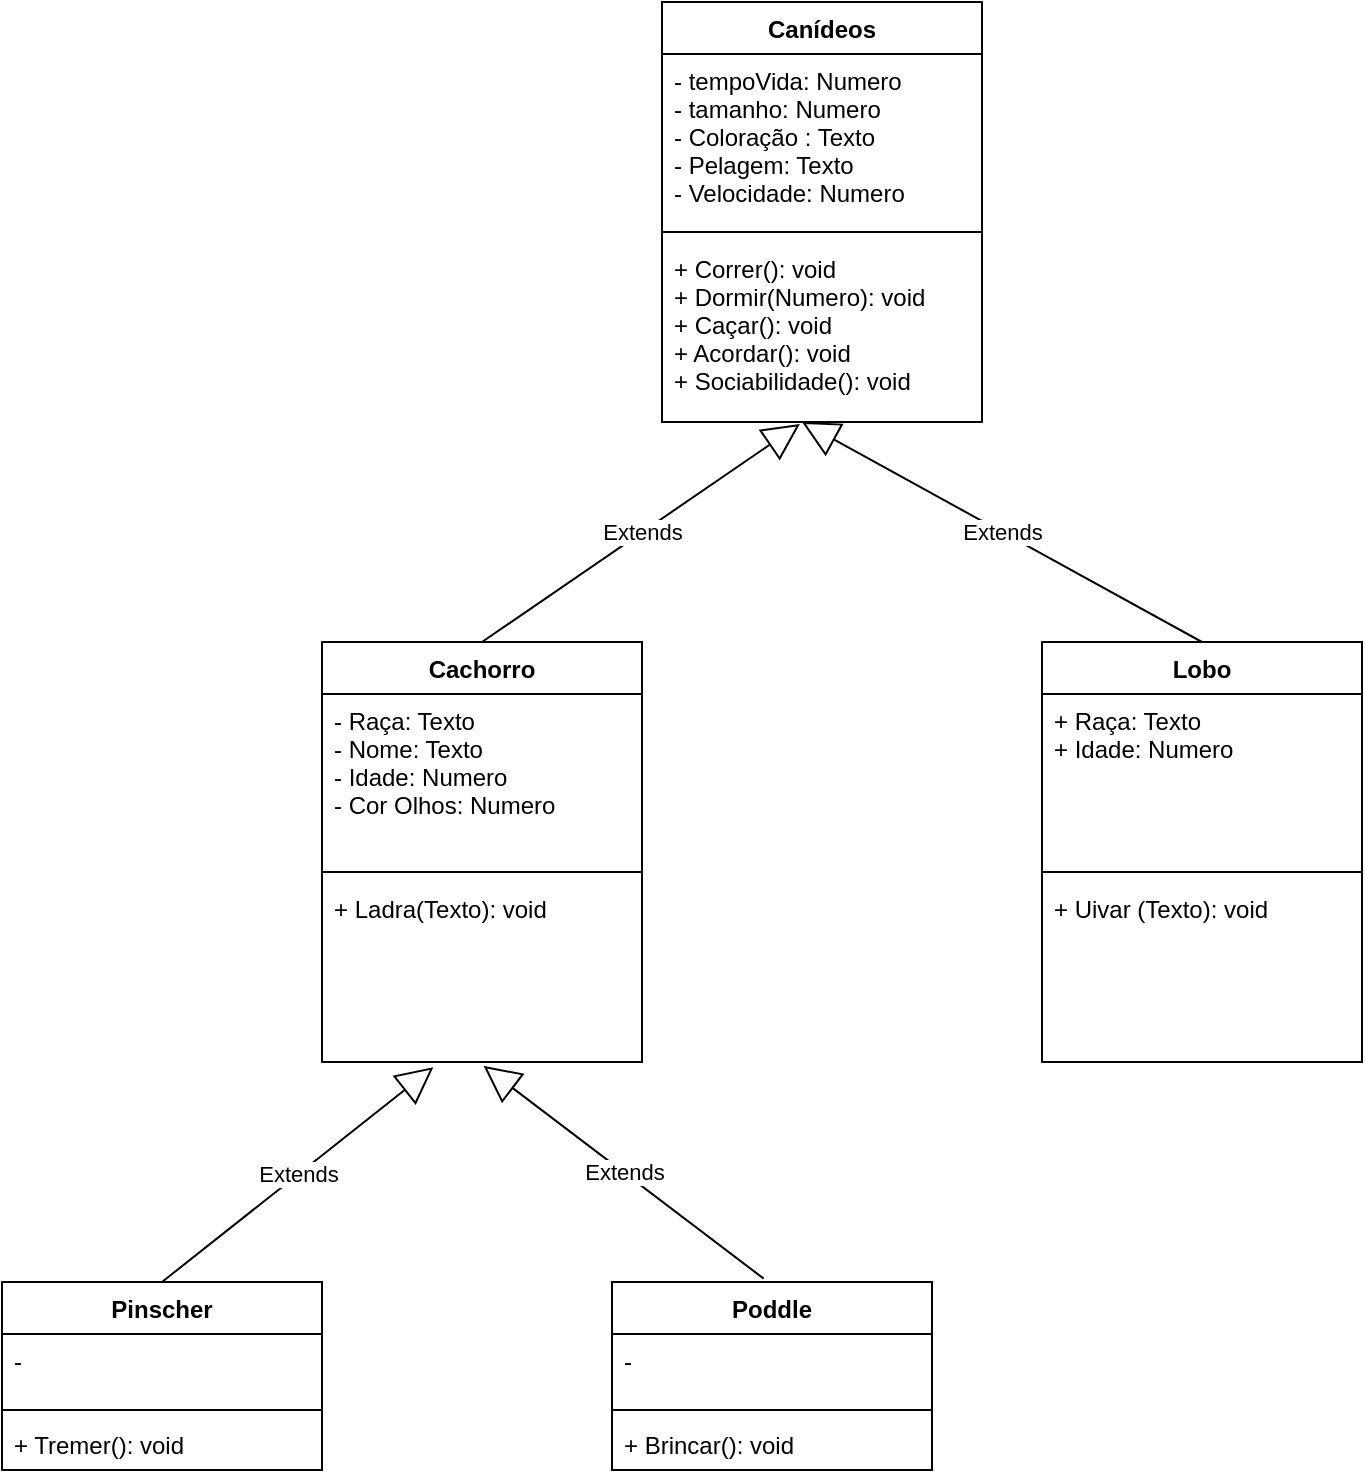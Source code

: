 <mxfile version="14.4.3" type="device" pages="8"><diagram id="k8QntTfX5Nv3-9nBy57r" name="Exemplo simples"><mxGraphModel dx="1146" dy="574" grid="1" gridSize="10" guides="1" tooltips="1" connect="1" arrows="1" fold="1" page="1" pageScale="1" pageWidth="827" pageHeight="1169" math="0" shadow="0"><root><mxCell id="0"/><mxCell id="1" parent="0"/><mxCell id="OxtU8ostAkFHZioFLfb8-1" value="Cachorro" style="swimlane;fontStyle=1;align=center;verticalAlign=top;childLayout=stackLayout;horizontal=1;startSize=26;horizontalStack=0;resizeParent=1;resizeParentMax=0;resizeLast=0;collapsible=1;marginBottom=0;" parent="1" vertex="1"><mxGeometry x="200" y="330" width="160" height="210" as="geometry"/></mxCell><mxCell id="OxtU8ostAkFHZioFLfb8-2" value="- Raça: Texto&#10;- Nome: Texto&#10;- Idade: Numero&#10;- Cor Olhos: Numero&#10;" style="text;strokeColor=none;fillColor=none;align=left;verticalAlign=top;spacingLeft=4;spacingRight=4;overflow=hidden;rotatable=0;points=[[0,0.5],[1,0.5]];portConstraint=eastwest;" parent="OxtU8ostAkFHZioFLfb8-1" vertex="1"><mxGeometry y="26" width="160" height="84" as="geometry"/></mxCell><mxCell id="OxtU8ostAkFHZioFLfb8-3" value="" style="line;strokeWidth=1;fillColor=none;align=left;verticalAlign=middle;spacingTop=-1;spacingLeft=3;spacingRight=3;rotatable=0;labelPosition=right;points=[];portConstraint=eastwest;" parent="OxtU8ostAkFHZioFLfb8-1" vertex="1"><mxGeometry y="110" width="160" height="10" as="geometry"/></mxCell><mxCell id="OxtU8ostAkFHZioFLfb8-4" value="+ Ladra(Texto): void&#10;" style="text;strokeColor=none;fillColor=none;align=left;verticalAlign=top;spacingLeft=4;spacingRight=4;overflow=hidden;rotatable=0;points=[[0,0.5],[1,0.5]];portConstraint=eastwest;" parent="OxtU8ostAkFHZioFLfb8-1" vertex="1"><mxGeometry y="120" width="160" height="90" as="geometry"/></mxCell><mxCell id="OxtU8ostAkFHZioFLfb8-5" value="Poddle" style="swimlane;fontStyle=1;align=center;verticalAlign=top;childLayout=stackLayout;horizontal=1;startSize=26;horizontalStack=0;resizeParent=1;resizeParentMax=0;resizeLast=0;collapsible=1;marginBottom=0;" parent="1" vertex="1"><mxGeometry x="345" y="650" width="160" height="94" as="geometry"/></mxCell><mxCell id="OxtU8ostAkFHZioFLfb8-6" value="-" style="text;strokeColor=none;fillColor=none;align=left;verticalAlign=top;spacingLeft=4;spacingRight=4;overflow=hidden;rotatable=0;points=[[0,0.5],[1,0.5]];portConstraint=eastwest;" parent="OxtU8ostAkFHZioFLfb8-5" vertex="1"><mxGeometry y="26" width="160" height="34" as="geometry"/></mxCell><mxCell id="OxtU8ostAkFHZioFLfb8-7" value="" style="line;strokeWidth=1;fillColor=none;align=left;verticalAlign=middle;spacingTop=-1;spacingLeft=3;spacingRight=3;rotatable=0;labelPosition=right;points=[];portConstraint=eastwest;" parent="OxtU8ostAkFHZioFLfb8-5" vertex="1"><mxGeometry y="60" width="160" height="8" as="geometry"/></mxCell><mxCell id="OxtU8ostAkFHZioFLfb8-8" value="+ Brincar(): void" style="text;strokeColor=none;fillColor=none;align=left;verticalAlign=top;spacingLeft=4;spacingRight=4;overflow=hidden;rotatable=0;points=[[0,0.5],[1,0.5]];portConstraint=eastwest;" parent="OxtU8ostAkFHZioFLfb8-5" vertex="1"><mxGeometry y="68" width="160" height="26" as="geometry"/></mxCell><mxCell id="OxtU8ostAkFHZioFLfb8-9" value="Pinscher" style="swimlane;fontStyle=1;align=center;verticalAlign=top;childLayout=stackLayout;horizontal=1;startSize=26;horizontalStack=0;resizeParent=1;resizeParentMax=0;resizeLast=0;collapsible=1;marginBottom=0;" parent="1" vertex="1"><mxGeometry x="40" y="650" width="160" height="94" as="geometry"/></mxCell><mxCell id="OxtU8ostAkFHZioFLfb8-10" value="-" style="text;strokeColor=none;fillColor=none;align=left;verticalAlign=top;spacingLeft=4;spacingRight=4;overflow=hidden;rotatable=0;points=[[0,0.5],[1,0.5]];portConstraint=eastwest;" parent="OxtU8ostAkFHZioFLfb8-9" vertex="1"><mxGeometry y="26" width="160" height="34" as="geometry"/></mxCell><mxCell id="OxtU8ostAkFHZioFLfb8-11" value="" style="line;strokeWidth=1;fillColor=none;align=left;verticalAlign=middle;spacingTop=-1;spacingLeft=3;spacingRight=3;rotatable=0;labelPosition=right;points=[];portConstraint=eastwest;" parent="OxtU8ostAkFHZioFLfb8-9" vertex="1"><mxGeometry y="60" width="160" height="8" as="geometry"/></mxCell><mxCell id="OxtU8ostAkFHZioFLfb8-12" value="+ Tremer(): void" style="text;strokeColor=none;fillColor=none;align=left;verticalAlign=top;spacingLeft=4;spacingRight=4;overflow=hidden;rotatable=0;points=[[0,0.5],[1,0.5]];portConstraint=eastwest;" parent="OxtU8ostAkFHZioFLfb8-9" vertex="1"><mxGeometry y="68" width="160" height="26" as="geometry"/></mxCell><mxCell id="OxtU8ostAkFHZioFLfb8-13" value="Extends" style="endArrow=block;endSize=16;endFill=0;html=1;exitX=0.5;exitY=0;exitDx=0;exitDy=0;entryX=0.348;entryY=1.029;entryDx=0;entryDy=0;entryPerimeter=0;" parent="1" source="OxtU8ostAkFHZioFLfb8-9" target="OxtU8ostAkFHZioFLfb8-4" edge="1"><mxGeometry width="160" relative="1" as="geometry"><mxPoint x="256" y="560" as="sourcePoint"/><mxPoint x="416" y="560" as="targetPoint"/></mxGeometry></mxCell><mxCell id="OxtU8ostAkFHZioFLfb8-14" value="Extends" style="endArrow=block;endSize=16;endFill=0;html=1;exitX=0.474;exitY=-0.018;exitDx=0;exitDy=0;entryX=0.505;entryY=1.022;entryDx=0;entryDy=0;entryPerimeter=0;exitPerimeter=0;" parent="1" source="OxtU8ostAkFHZioFLfb8-5" target="OxtU8ostAkFHZioFLfb8-4" edge="1"><mxGeometry width="160" relative="1" as="geometry"><mxPoint x="145" y="660" as="sourcePoint"/><mxPoint x="265.68" y="552.61" as="targetPoint"/></mxGeometry></mxCell><mxCell id="OxtU8ostAkFHZioFLfb8-15" value="Canídeos" style="swimlane;fontStyle=1;align=center;verticalAlign=top;childLayout=stackLayout;horizontal=1;startSize=26;horizontalStack=0;resizeParent=1;resizeParentMax=0;resizeLast=0;collapsible=1;marginBottom=0;" parent="1" vertex="1"><mxGeometry x="370" y="10" width="160" height="210" as="geometry"/></mxCell><mxCell id="OxtU8ostAkFHZioFLfb8-16" value="- tempoVida: Numero&#10;- tamanho: Numero&#10;- Coloração : Texto&#10;- Pelagem: Texto&#10;- Velocidade: Numero" style="text;strokeColor=none;fillColor=none;align=left;verticalAlign=top;spacingLeft=4;spacingRight=4;overflow=hidden;rotatable=0;points=[[0,0.5],[1,0.5]];portConstraint=eastwest;" parent="OxtU8ostAkFHZioFLfb8-15" vertex="1"><mxGeometry y="26" width="160" height="84" as="geometry"/></mxCell><mxCell id="OxtU8ostAkFHZioFLfb8-17" value="" style="line;strokeWidth=1;fillColor=none;align=left;verticalAlign=middle;spacingTop=-1;spacingLeft=3;spacingRight=3;rotatable=0;labelPosition=right;points=[];portConstraint=eastwest;" parent="OxtU8ostAkFHZioFLfb8-15" vertex="1"><mxGeometry y="110" width="160" height="10" as="geometry"/></mxCell><mxCell id="OxtU8ostAkFHZioFLfb8-18" value="+ Correr(): void&#10;+ Dormir(Numero): void&#10;+ Caçar(): void&#10;+ Acordar(): void&#10;+ Sociabilidade(): void" style="text;strokeColor=none;fillColor=none;align=left;verticalAlign=top;spacingLeft=4;spacingRight=4;overflow=hidden;rotatable=0;points=[[0,0.5],[1,0.5]];portConstraint=eastwest;" parent="OxtU8ostAkFHZioFLfb8-15" vertex="1"><mxGeometry y="120" width="160" height="90" as="geometry"/></mxCell><mxCell id="OxtU8ostAkFHZioFLfb8-19" value="Lobo" style="swimlane;fontStyle=1;align=center;verticalAlign=top;childLayout=stackLayout;horizontal=1;startSize=26;horizontalStack=0;resizeParent=1;resizeParentMax=0;resizeLast=0;collapsible=1;marginBottom=0;" parent="1" vertex="1"><mxGeometry x="560" y="330" width="160" height="210" as="geometry"/></mxCell><mxCell id="OxtU8ostAkFHZioFLfb8-20" value="+ Raça: Texto&#10;+ Idade: Numero&#10;" style="text;strokeColor=none;fillColor=none;align=left;verticalAlign=top;spacingLeft=4;spacingRight=4;overflow=hidden;rotatable=0;points=[[0,0.5],[1,0.5]];portConstraint=eastwest;" parent="OxtU8ostAkFHZioFLfb8-19" vertex="1"><mxGeometry y="26" width="160" height="84" as="geometry"/></mxCell><mxCell id="OxtU8ostAkFHZioFLfb8-21" value="" style="line;strokeWidth=1;fillColor=none;align=left;verticalAlign=middle;spacingTop=-1;spacingLeft=3;spacingRight=3;rotatable=0;labelPosition=right;points=[];portConstraint=eastwest;" parent="OxtU8ostAkFHZioFLfb8-19" vertex="1"><mxGeometry y="110" width="160" height="10" as="geometry"/></mxCell><mxCell id="OxtU8ostAkFHZioFLfb8-22" value="+ Uivar (Texto): void&#10;" style="text;strokeColor=none;fillColor=none;align=left;verticalAlign=top;spacingLeft=4;spacingRight=4;overflow=hidden;rotatable=0;points=[[0,0.5],[1,0.5]];portConstraint=eastwest;" parent="OxtU8ostAkFHZioFLfb8-19" vertex="1"><mxGeometry y="120" width="160" height="90" as="geometry"/></mxCell><mxCell id="OxtU8ostAkFHZioFLfb8-23" value="Extends" style="endArrow=block;endSize=16;endFill=0;html=1;exitX=0.5;exitY=0;exitDx=0;exitDy=0;entryX=0.431;entryY=1.011;entryDx=0;entryDy=0;entryPerimeter=0;" parent="1" source="OxtU8ostAkFHZioFLfb8-1" target="OxtU8ostAkFHZioFLfb8-18" edge="1"><mxGeometry width="160" relative="1" as="geometry"><mxPoint x="560.04" y="376.328" as="sourcePoint"/><mxPoint x="420.0" y="270" as="targetPoint"/></mxGeometry></mxCell><mxCell id="OxtU8ostAkFHZioFLfb8-24" value="Extends" style="endArrow=block;endSize=16;endFill=0;html=1;exitX=0.5;exitY=0;exitDx=0;exitDy=0;" parent="1" source="OxtU8ostAkFHZioFLfb8-19" edge="1"><mxGeometry width="160" relative="1" as="geometry"><mxPoint x="290" y="340" as="sourcePoint"/><mxPoint x="440" y="220" as="targetPoint"/></mxGeometry></mxCell></root></mxGraphModel></diagram><diagram id="z8Ph7bLmYGUgkS2Hu7ph" name="Página-2"><mxGraphModel dx="1662" dy="832" grid="1" gridSize="10" guides="1" tooltips="1" connect="1" arrows="1" fold="1" page="1" pageScale="1" pageWidth="827" pageHeight="1169" math="0" shadow="0"><root><mxCell id="ln44k6yhyW-qnoiUCls8-0"/><mxCell id="ln44k6yhyW-qnoiUCls8-1" parent="ln44k6yhyW-qnoiUCls8-0"/><mxCell id="ln44k6yhyW-qnoiUCls8-2" value="Cachorro" style="swimlane;fontStyle=1;align=center;verticalAlign=top;childLayout=stackLayout;horizontal=1;startSize=26;horizontalStack=0;resizeParent=1;resizeParentMax=0;resizeLast=0;collapsible=1;marginBottom=0;" parent="ln44k6yhyW-qnoiUCls8-1" vertex="1"><mxGeometry x="200" y="330" width="160" height="210" as="geometry"/></mxCell><mxCell id="ln44k6yhyW-qnoiUCls8-3" value="- Raça: Texto&#10;- Nome: Texto&#10;- Idade: Numero&#10;- Cor Olhos: Numero&#10;" style="text;strokeColor=none;fillColor=none;align=left;verticalAlign=top;spacingLeft=4;spacingRight=4;overflow=hidden;rotatable=0;points=[[0,0.5],[1,0.5]];portConstraint=eastwest;" parent="ln44k6yhyW-qnoiUCls8-2" vertex="1"><mxGeometry y="26" width="160" height="84" as="geometry"/></mxCell><mxCell id="ln44k6yhyW-qnoiUCls8-4" value="" style="line;strokeWidth=1;fillColor=none;align=left;verticalAlign=middle;spacingTop=-1;spacingLeft=3;spacingRight=3;rotatable=0;labelPosition=right;points=[];portConstraint=eastwest;" parent="ln44k6yhyW-qnoiUCls8-2" vertex="1"><mxGeometry y="110" width="160" height="10" as="geometry"/></mxCell><mxCell id="ln44k6yhyW-qnoiUCls8-5" value="+ Ladra(Texto): void&#10;" style="text;strokeColor=none;fillColor=none;align=left;verticalAlign=top;spacingLeft=4;spacingRight=4;overflow=hidden;rotatable=0;points=[[0,0.5],[1,0.5]];portConstraint=eastwest;" parent="ln44k6yhyW-qnoiUCls8-2" vertex="1"><mxGeometry y="120" width="160" height="90" as="geometry"/></mxCell><mxCell id="ln44k6yhyW-qnoiUCls8-6" value="Poddle" style="swimlane;fontStyle=1;align=center;verticalAlign=top;childLayout=stackLayout;horizontal=1;startSize=26;horizontalStack=0;resizeParent=1;resizeParentMax=0;resizeLast=0;collapsible=1;marginBottom=0;" parent="ln44k6yhyW-qnoiUCls8-1" vertex="1"><mxGeometry x="345" y="650" width="160" height="94" as="geometry"/></mxCell><mxCell id="ln44k6yhyW-qnoiUCls8-7" value="-" style="text;strokeColor=none;fillColor=none;align=left;verticalAlign=top;spacingLeft=4;spacingRight=4;overflow=hidden;rotatable=0;points=[[0,0.5],[1,0.5]];portConstraint=eastwest;" parent="ln44k6yhyW-qnoiUCls8-6" vertex="1"><mxGeometry y="26" width="160" height="34" as="geometry"/></mxCell><mxCell id="ln44k6yhyW-qnoiUCls8-8" value="" style="line;strokeWidth=1;fillColor=none;align=left;verticalAlign=middle;spacingTop=-1;spacingLeft=3;spacingRight=3;rotatable=0;labelPosition=right;points=[];portConstraint=eastwest;" parent="ln44k6yhyW-qnoiUCls8-6" vertex="1"><mxGeometry y="60" width="160" height="8" as="geometry"/></mxCell><mxCell id="ln44k6yhyW-qnoiUCls8-9" value="+ Brincar(): void" style="text;strokeColor=none;fillColor=none;align=left;verticalAlign=top;spacingLeft=4;spacingRight=4;overflow=hidden;rotatable=0;points=[[0,0.5],[1,0.5]];portConstraint=eastwest;" parent="ln44k6yhyW-qnoiUCls8-6" vertex="1"><mxGeometry y="68" width="160" height="26" as="geometry"/></mxCell><mxCell id="ln44k6yhyW-qnoiUCls8-10" value="Pinscher" style="swimlane;fontStyle=1;align=center;verticalAlign=top;childLayout=stackLayout;horizontal=1;startSize=26;horizontalStack=0;resizeParent=1;resizeParentMax=0;resizeLast=0;collapsible=1;marginBottom=0;" parent="ln44k6yhyW-qnoiUCls8-1" vertex="1"><mxGeometry x="40" y="650" width="160" height="94" as="geometry"/></mxCell><mxCell id="ln44k6yhyW-qnoiUCls8-11" value="-" style="text;strokeColor=none;fillColor=none;align=left;verticalAlign=top;spacingLeft=4;spacingRight=4;overflow=hidden;rotatable=0;points=[[0,0.5],[1,0.5]];portConstraint=eastwest;" parent="ln44k6yhyW-qnoiUCls8-10" vertex="1"><mxGeometry y="26" width="160" height="34" as="geometry"/></mxCell><mxCell id="ln44k6yhyW-qnoiUCls8-12" value="" style="line;strokeWidth=1;fillColor=none;align=left;verticalAlign=middle;spacingTop=-1;spacingLeft=3;spacingRight=3;rotatable=0;labelPosition=right;points=[];portConstraint=eastwest;" parent="ln44k6yhyW-qnoiUCls8-10" vertex="1"><mxGeometry y="60" width="160" height="8" as="geometry"/></mxCell><mxCell id="ln44k6yhyW-qnoiUCls8-13" value="+ Tremer(): void" style="text;strokeColor=none;fillColor=none;align=left;verticalAlign=top;spacingLeft=4;spacingRight=4;overflow=hidden;rotatable=0;points=[[0,0.5],[1,0.5]];portConstraint=eastwest;" parent="ln44k6yhyW-qnoiUCls8-10" vertex="1"><mxGeometry y="68" width="160" height="26" as="geometry"/></mxCell><mxCell id="ln44k6yhyW-qnoiUCls8-14" value="Extends" style="endArrow=block;endSize=16;endFill=0;html=1;exitX=0.5;exitY=0;exitDx=0;exitDy=0;entryX=0.348;entryY=1.029;entryDx=0;entryDy=0;entryPerimeter=0;" parent="ln44k6yhyW-qnoiUCls8-1" source="ln44k6yhyW-qnoiUCls8-10" target="ln44k6yhyW-qnoiUCls8-5" edge="1"><mxGeometry width="160" relative="1" as="geometry"><mxPoint x="256" y="560" as="sourcePoint"/><mxPoint x="416" y="560" as="targetPoint"/></mxGeometry></mxCell><mxCell id="ln44k6yhyW-qnoiUCls8-15" value="Extends" style="endArrow=block;endSize=16;endFill=0;html=1;exitX=0.474;exitY=-0.018;exitDx=0;exitDy=0;entryX=0.505;entryY=1.022;entryDx=0;entryDy=0;entryPerimeter=0;exitPerimeter=0;" parent="ln44k6yhyW-qnoiUCls8-1" source="ln44k6yhyW-qnoiUCls8-6" target="ln44k6yhyW-qnoiUCls8-5" edge="1"><mxGeometry width="160" relative="1" as="geometry"><mxPoint x="145" y="660" as="sourcePoint"/><mxPoint x="265.68" y="552.61" as="targetPoint"/></mxGeometry></mxCell><mxCell id="ln44k6yhyW-qnoiUCls8-16" value="&lt;&lt;abstrata&gt;&gt;&#10;Canídeos" style="swimlane;fontStyle=1;align=center;verticalAlign=top;childLayout=stackLayout;horizontal=1;startSize=40;horizontalStack=0;resizeParent=1;resizeParentMax=0;resizeLast=0;collapsible=1;marginBottom=0;" parent="ln44k6yhyW-qnoiUCls8-1" vertex="1"><mxGeometry x="370" y="10" width="160" height="224" as="geometry"/></mxCell><mxCell id="ln44k6yhyW-qnoiUCls8-17" value="- tempoVida: Numero&#10;- tamanho: Numero&#10;- Coloração : Texto&#10;- Pelagem: Texto&#10;- Velocidade: Numero" style="text;strokeColor=none;fillColor=none;align=left;verticalAlign=top;spacingLeft=4;spacingRight=4;overflow=hidden;rotatable=0;points=[[0,0.5],[1,0.5]];portConstraint=eastwest;" parent="ln44k6yhyW-qnoiUCls8-16" vertex="1"><mxGeometry y="40" width="160" height="84" as="geometry"/></mxCell><mxCell id="ln44k6yhyW-qnoiUCls8-18" value="" style="line;strokeWidth=1;fillColor=none;align=left;verticalAlign=middle;spacingTop=-1;spacingLeft=3;spacingRight=3;rotatable=0;labelPosition=right;points=[];portConstraint=eastwest;" parent="ln44k6yhyW-qnoiUCls8-16" vertex="1"><mxGeometry y="124" width="160" height="10" as="geometry"/></mxCell><mxCell id="ln44k6yhyW-qnoiUCls8-19" value="+ Correr(): void&#10;+ Dormir(Numero): void&#10;+ Caçar(): void&#10;+ Acordar(): void&#10;+ Sociabilidade(): void" style="text;strokeColor=none;fillColor=none;align=left;verticalAlign=top;spacingLeft=4;spacingRight=4;overflow=hidden;rotatable=0;points=[[0,0.5],[1,0.5]];portConstraint=eastwest;" parent="ln44k6yhyW-qnoiUCls8-16" vertex="1"><mxGeometry y="134" width="160" height="90" as="geometry"/></mxCell><mxCell id="ln44k6yhyW-qnoiUCls8-20" value="Lobo" style="swimlane;fontStyle=1;align=center;verticalAlign=top;childLayout=stackLayout;horizontal=1;startSize=26;horizontalStack=0;resizeParent=1;resizeParentMax=0;resizeLast=0;collapsible=1;marginBottom=0;" parent="ln44k6yhyW-qnoiUCls8-1" vertex="1"><mxGeometry x="560" y="330" width="160" height="210" as="geometry"/></mxCell><mxCell id="ln44k6yhyW-qnoiUCls8-21" value="+ Raça: Texto&#10;+ Idade: Numero&#10;+ Cor Olhos: Numero&#10;" style="text;strokeColor=none;fillColor=none;align=left;verticalAlign=top;spacingLeft=4;spacingRight=4;overflow=hidden;rotatable=0;points=[[0,0.5],[1,0.5]];portConstraint=eastwest;" parent="ln44k6yhyW-qnoiUCls8-20" vertex="1"><mxGeometry y="26" width="160" height="84" as="geometry"/></mxCell><mxCell id="ln44k6yhyW-qnoiUCls8-22" value="" style="line;strokeWidth=1;fillColor=none;align=left;verticalAlign=middle;spacingTop=-1;spacingLeft=3;spacingRight=3;rotatable=0;labelPosition=right;points=[];portConstraint=eastwest;" parent="ln44k6yhyW-qnoiUCls8-20" vertex="1"><mxGeometry y="110" width="160" height="10" as="geometry"/></mxCell><mxCell id="ln44k6yhyW-qnoiUCls8-23" value="+ Uivar (Texto): void&#10;" style="text;strokeColor=none;fillColor=none;align=left;verticalAlign=top;spacingLeft=4;spacingRight=4;overflow=hidden;rotatable=0;points=[[0,0.5],[1,0.5]];portConstraint=eastwest;" parent="ln44k6yhyW-qnoiUCls8-20" vertex="1"><mxGeometry y="120" width="160" height="90" as="geometry"/></mxCell><mxCell id="ln44k6yhyW-qnoiUCls8-24" value="Extends" style="endArrow=block;endSize=16;endFill=0;html=1;exitX=0.5;exitY=0;exitDx=0;exitDy=0;entryX=0.431;entryY=1.011;entryDx=0;entryDy=0;entryPerimeter=0;" parent="ln44k6yhyW-qnoiUCls8-1" source="ln44k6yhyW-qnoiUCls8-2" target="ln44k6yhyW-qnoiUCls8-19" edge="1"><mxGeometry width="160" relative="1" as="geometry"><mxPoint x="560.04" y="376.328" as="sourcePoint"/><mxPoint x="420.0" y="270" as="targetPoint"/></mxGeometry></mxCell><mxCell id="ln44k6yhyW-qnoiUCls8-25" value="Extends" style="endArrow=block;endSize=16;endFill=0;html=1;exitX=0.5;exitY=0;exitDx=0;exitDy=0;entryX=0.514;entryY=1.008;entryDx=0;entryDy=0;entryPerimeter=0;" parent="ln44k6yhyW-qnoiUCls8-1" source="ln44k6yhyW-qnoiUCls8-20" edge="1" target="ln44k6yhyW-qnoiUCls8-19"><mxGeometry width="160" relative="1" as="geometry"><mxPoint x="290" y="340" as="sourcePoint"/><mxPoint x="440" y="220" as="targetPoint"/></mxGeometry></mxCell></root></mxGraphModel></diagram><diagram id="DCV9StbX2aG--Q8Rbajc" name="Exemplo Abstract"><mxGraphModel dx="950" dy="475" grid="1" gridSize="10" guides="1" tooltips="1" connect="1" arrows="1" fold="1" page="1" pageScale="1" pageWidth="827" pageHeight="1169" math="0" shadow="0"><root><mxCell id="pizAX6yR9r5ZeRs0qkFN-0"/><mxCell id="pizAX6yR9r5ZeRs0qkFN-1" parent="pizAX6yR9r5ZeRs0qkFN-0"/><mxCell id="CD5eectTkAxdrQic-Owy-0" value="Cachorro" style="swimlane;fontStyle=1;align=center;verticalAlign=top;childLayout=stackLayout;horizontal=1;startSize=26;horizontalStack=0;resizeParent=1;resizeParentMax=0;resizeLast=0;collapsible=1;marginBottom=0;" parent="pizAX6yR9r5ZeRs0qkFN-1" vertex="1"><mxGeometry x="200" y="330" width="160" height="120" as="geometry"/></mxCell><mxCell id="CD5eectTkAxdrQic-Owy-1" value="- Nome: Texto&#10;" style="text;strokeColor=none;fillColor=none;align=left;verticalAlign=top;spacingLeft=4;spacingRight=4;overflow=hidden;rotatable=0;points=[[0,0.5],[1,0.5]];portConstraint=eastwest;" parent="CD5eectTkAxdrQic-Owy-0" vertex="1"><mxGeometry y="26" width="160" height="34" as="geometry"/></mxCell><mxCell id="CD5eectTkAxdrQic-Owy-2" value="" style="line;strokeWidth=1;fillColor=none;align=left;verticalAlign=middle;spacingTop=-1;spacingLeft=3;spacingRight=3;rotatable=0;labelPosition=right;points=[];portConstraint=eastwest;" parent="CD5eectTkAxdrQic-Owy-0" vertex="1"><mxGeometry y="60" width="160" height="10" as="geometry"/></mxCell><mxCell id="CD5eectTkAxdrQic-Owy-3" value="-" style="text;strokeColor=none;fillColor=none;align=left;verticalAlign=top;spacingLeft=4;spacingRight=4;overflow=hidden;rotatable=0;points=[[0,0.5],[1,0.5]];portConstraint=eastwest;" parent="CD5eectTkAxdrQic-Owy-0" vertex="1"><mxGeometry y="70" width="160" height="50" as="geometry"/></mxCell><mxCell id="CD5eectTkAxdrQic-Owy-4" value="&lt;&lt;abstract&gt;&gt;&#10;Animal" style="swimlane;fontStyle=1;align=center;verticalAlign=top;childLayout=stackLayout;horizontal=1;startSize=40;horizontalStack=0;resizeParent=1;resizeParentMax=0;resizeLast=0;collapsible=1;marginBottom=0;" parent="pizAX6yR9r5ZeRs0qkFN-1" vertex="1"><mxGeometry x="380" y="10" width="160" height="134" as="geometry"/></mxCell><mxCell id="CD5eectTkAxdrQic-Owy-5" value="- especie: Texto&#10;- numeroPatas: Numero&#10;" style="text;strokeColor=none;fillColor=none;align=left;verticalAlign=top;spacingLeft=4;spacingRight=4;overflow=hidden;rotatable=0;points=[[0,0.5],[1,0.5]];portConstraint=eastwest;" parent="CD5eectTkAxdrQic-Owy-4" vertex="1"><mxGeometry y="40" width="160" height="44" as="geometry"/></mxCell><mxCell id="CD5eectTkAxdrQic-Owy-6" value="" style="line;strokeWidth=1;fillColor=none;align=left;verticalAlign=middle;spacingTop=-1;spacingLeft=3;spacingRight=3;rotatable=0;labelPosition=right;points=[];portConstraint=eastwest;" parent="CD5eectTkAxdrQic-Owy-4" vertex="1"><mxGeometry y="84" width="160" height="10" as="geometry"/></mxCell><mxCell id="CD5eectTkAxdrQic-Owy-7" value="+ Som(): void" style="text;strokeColor=none;fillColor=none;align=left;verticalAlign=top;spacingLeft=4;spacingRight=4;overflow=hidden;rotatable=0;points=[[0,0.5],[1,0.5]];portConstraint=eastwest;" parent="CD5eectTkAxdrQic-Owy-4" vertex="1"><mxGeometry y="94" width="160" height="40" as="geometry"/></mxCell><mxCell id="CD5eectTkAxdrQic-Owy-8" value="Lobo" style="swimlane;fontStyle=1;align=center;verticalAlign=top;childLayout=stackLayout;horizontal=1;startSize=26;horizontalStack=0;resizeParent=1;resizeParentMax=0;resizeLast=0;collapsible=1;marginBottom=0;" parent="pizAX6yR9r5ZeRs0qkFN-1" vertex="1"><mxGeometry x="560" y="330" width="160" height="120" as="geometry"/></mxCell><mxCell id="CD5eectTkAxdrQic-Owy-9" value="-" style="text;strokeColor=none;fillColor=none;align=left;verticalAlign=top;spacingLeft=4;spacingRight=4;overflow=hidden;rotatable=0;points=[[0,0.5],[1,0.5]];portConstraint=eastwest;" parent="CD5eectTkAxdrQic-Owy-8" vertex="1"><mxGeometry y="26" width="160" height="34" as="geometry"/></mxCell><mxCell id="CD5eectTkAxdrQic-Owy-10" value="" style="line;strokeWidth=1;fillColor=none;align=left;verticalAlign=middle;spacingTop=-1;spacingLeft=3;spacingRight=3;rotatable=0;labelPosition=right;points=[];portConstraint=eastwest;" parent="CD5eectTkAxdrQic-Owy-8" vertex="1"><mxGeometry y="60" width="160" height="10" as="geometry"/></mxCell><mxCell id="CD5eectTkAxdrQic-Owy-11" value="-" style="text;strokeColor=none;fillColor=none;align=left;verticalAlign=top;spacingLeft=4;spacingRight=4;overflow=hidden;rotatable=0;points=[[0,0.5],[1,0.5]];portConstraint=eastwest;" parent="CD5eectTkAxdrQic-Owy-8" vertex="1"><mxGeometry y="70" width="160" height="50" as="geometry"/></mxCell><mxCell id="CD5eectTkAxdrQic-Owy-12" value="Extends" style="endArrow=block;endSize=16;endFill=0;html=1;exitX=0.5;exitY=0;exitDx=0;exitDy=0;entryX=0;entryY=0.5;entryDx=0;entryDy=0;" parent="pizAX6yR9r5ZeRs0qkFN-1" source="CD5eectTkAxdrQic-Owy-0" target="CD5eectTkAxdrQic-Owy-7" edge="1"><mxGeometry width="160" relative="1" as="geometry"><mxPoint x="560.04" y="376.328" as="sourcePoint"/><mxPoint x="420.0" y="270" as="targetPoint"/></mxGeometry></mxCell><mxCell id="CD5eectTkAxdrQic-Owy-13" value="Extends" style="endArrow=block;endSize=16;endFill=0;html=1;exitX=0.5;exitY=0;exitDx=0;exitDy=0;entryX=1;entryY=0.5;entryDx=0;entryDy=0;" parent="pizAX6yR9r5ZeRs0qkFN-1" source="CD5eectTkAxdrQic-Owy-8" target="CD5eectTkAxdrQic-Owy-7" edge="1"><mxGeometry width="160" relative="1" as="geometry"><mxPoint x="290" y="340" as="sourcePoint"/><mxPoint x="440" y="130" as="targetPoint"/></mxGeometry></mxCell><mxCell id="CD5eectTkAxdrQic-Owy-14" value="Gato" style="swimlane;fontStyle=1;align=center;verticalAlign=top;childLayout=stackLayout;horizontal=1;startSize=26;horizontalStack=0;resizeParent=1;resizeParentMax=0;resizeLast=0;collapsible=1;marginBottom=0;" parent="pizAX6yR9r5ZeRs0qkFN-1" vertex="1"><mxGeometry x="380" y="330" width="160" height="120" as="geometry"/></mxCell><mxCell id="CD5eectTkAxdrQic-Owy-15" value="- Nome: Texto&#10;" style="text;strokeColor=none;fillColor=none;align=left;verticalAlign=top;spacingLeft=4;spacingRight=4;overflow=hidden;rotatable=0;points=[[0,0.5],[1,0.5]];portConstraint=eastwest;" parent="CD5eectTkAxdrQic-Owy-14" vertex="1"><mxGeometry y="26" width="160" height="34" as="geometry"/></mxCell><mxCell id="CD5eectTkAxdrQic-Owy-16" value="" style="line;strokeWidth=1;fillColor=none;align=left;verticalAlign=middle;spacingTop=-1;spacingLeft=3;spacingRight=3;rotatable=0;labelPosition=right;points=[];portConstraint=eastwest;" parent="CD5eectTkAxdrQic-Owy-14" vertex="1"><mxGeometry y="60" width="160" height="10" as="geometry"/></mxCell><mxCell id="CD5eectTkAxdrQic-Owy-17" value="-" style="text;strokeColor=none;fillColor=none;align=left;verticalAlign=top;spacingLeft=4;spacingRight=4;overflow=hidden;rotatable=0;points=[[0,0.5],[1,0.5]];portConstraint=eastwest;" parent="CD5eectTkAxdrQic-Owy-14" vertex="1"><mxGeometry y="70" width="160" height="50" as="geometry"/></mxCell><mxCell id="CD5eectTkAxdrQic-Owy-18" value="Extends" style="endArrow=block;endSize=16;endFill=0;html=1;exitX=0.5;exitY=0;exitDx=0;exitDy=0;entryX=0.506;entryY=1;entryDx=0;entryDy=0;entryPerimeter=0;" parent="pizAX6yR9r5ZeRs0qkFN-1" source="CD5eectTkAxdrQic-Owy-14" target="CD5eectTkAxdrQic-Owy-7" edge="1"><mxGeometry width="160" relative="1" as="geometry"><mxPoint x="650" y="340" as="sourcePoint"/><mxPoint x="440" y="140" as="targetPoint"/></mxGeometry></mxCell></root></mxGraphModel></diagram><diagram name="Método abstrato" id="fJoyNupxo-NPJsQBa3G3"><mxGraphModel dx="950" dy="475" grid="1" gridSize="10" guides="1" tooltips="1" connect="1" arrows="1" fold="1" page="1" pageScale="1" pageWidth="827" pageHeight="1169" math="0" shadow="0"><root><mxCell id="LppUtYTb8ZZbmAdp_3yn-0"/><mxCell id="LppUtYTb8ZZbmAdp_3yn-1" parent="LppUtYTb8ZZbmAdp_3yn-0"/><mxCell id="LppUtYTb8ZZbmAdp_3yn-2" value="Cachorro" style="swimlane;fontStyle=1;align=center;verticalAlign=top;childLayout=stackLayout;horizontal=1;startSize=26;horizontalStack=0;resizeParent=1;resizeParentMax=0;resizeLast=0;collapsible=1;marginBottom=0;" vertex="1" parent="LppUtYTb8ZZbmAdp_3yn-1"><mxGeometry x="200" y="330" width="160" height="120" as="geometry"/></mxCell><mxCell id="LppUtYTb8ZZbmAdp_3yn-3" value="- Nome: Texto&#10;" style="text;strokeColor=none;fillColor=none;align=left;verticalAlign=top;spacingLeft=4;spacingRight=4;overflow=hidden;rotatable=0;points=[[0,0.5],[1,0.5]];portConstraint=eastwest;" vertex="1" parent="LppUtYTb8ZZbmAdp_3yn-2"><mxGeometry y="26" width="160" height="34" as="geometry"/></mxCell><mxCell id="LppUtYTb8ZZbmAdp_3yn-4" value="" style="line;strokeWidth=1;fillColor=none;align=left;verticalAlign=middle;spacingTop=-1;spacingLeft=3;spacingRight=3;rotatable=0;labelPosition=right;points=[];portConstraint=eastwest;" vertex="1" parent="LppUtYTb8ZZbmAdp_3yn-2"><mxGeometry y="60" width="160" height="10" as="geometry"/></mxCell><mxCell id="LppUtYTb8ZZbmAdp_3yn-5" value="-" style="text;strokeColor=none;fillColor=none;align=left;verticalAlign=top;spacingLeft=4;spacingRight=4;overflow=hidden;rotatable=0;points=[[0,0.5],[1,0.5]];portConstraint=eastwest;" vertex="1" parent="LppUtYTb8ZZbmAdp_3yn-2"><mxGeometry y="70" width="160" height="50" as="geometry"/></mxCell><mxCell id="LppUtYTb8ZZbmAdp_3yn-6" value="&lt;&lt;abstract&gt;&gt;&#10;Animal" style="swimlane;fontStyle=1;align=center;verticalAlign=top;childLayout=stackLayout;horizontal=1;startSize=40;horizontalStack=0;resizeParent=1;resizeParentMax=0;resizeLast=0;collapsible=1;marginBottom=0;" vertex="1" parent="LppUtYTb8ZZbmAdp_3yn-1"><mxGeometry x="380" y="10" width="160" height="134" as="geometry"/></mxCell><mxCell id="LppUtYTb8ZZbmAdp_3yn-7" value="- especie: Texto&#10;- numeroPatas: Numero&#10;" style="text;strokeColor=none;fillColor=none;align=left;verticalAlign=top;spacingLeft=4;spacingRight=4;overflow=hidden;rotatable=0;points=[[0,0.5],[1,0.5]];portConstraint=eastwest;" vertex="1" parent="LppUtYTb8ZZbmAdp_3yn-6"><mxGeometry y="40" width="160" height="44" as="geometry"/></mxCell><mxCell id="LppUtYTb8ZZbmAdp_3yn-8" value="" style="line;strokeWidth=1;fillColor=none;align=left;verticalAlign=middle;spacingTop=-1;spacingLeft=3;spacingRight=3;rotatable=0;labelPosition=right;points=[];portConstraint=eastwest;" vertex="1" parent="LppUtYTb8ZZbmAdp_3yn-6"><mxGeometry y="84" width="160" height="10" as="geometry"/></mxCell><mxCell id="LppUtYTb8ZZbmAdp_3yn-9" value="+ Som(): void" style="text;strokeColor=none;fillColor=none;align=left;verticalAlign=top;spacingLeft=4;spacingRight=4;overflow=hidden;rotatable=0;points=[[0,0.5],[1,0.5]];portConstraint=eastwest;" vertex="1" parent="LppUtYTb8ZZbmAdp_3yn-6"><mxGeometry y="94" width="160" height="40" as="geometry"/></mxCell><mxCell id="LppUtYTb8ZZbmAdp_3yn-10" value="Lobo" style="swimlane;fontStyle=1;align=center;verticalAlign=top;childLayout=stackLayout;horizontal=1;startSize=26;horizontalStack=0;resizeParent=1;resizeParentMax=0;resizeLast=0;collapsible=1;marginBottom=0;" vertex="1" parent="LppUtYTb8ZZbmAdp_3yn-1"><mxGeometry x="560" y="330" width="160" height="120" as="geometry"/></mxCell><mxCell id="LppUtYTb8ZZbmAdp_3yn-11" value="-" style="text;strokeColor=none;fillColor=none;align=left;verticalAlign=top;spacingLeft=4;spacingRight=4;overflow=hidden;rotatable=0;points=[[0,0.5],[1,0.5]];portConstraint=eastwest;" vertex="1" parent="LppUtYTb8ZZbmAdp_3yn-10"><mxGeometry y="26" width="160" height="34" as="geometry"/></mxCell><mxCell id="LppUtYTb8ZZbmAdp_3yn-12" value="" style="line;strokeWidth=1;fillColor=none;align=left;verticalAlign=middle;spacingTop=-1;spacingLeft=3;spacingRight=3;rotatable=0;labelPosition=right;points=[];portConstraint=eastwest;" vertex="1" parent="LppUtYTb8ZZbmAdp_3yn-10"><mxGeometry y="60" width="160" height="10" as="geometry"/></mxCell><mxCell id="LppUtYTb8ZZbmAdp_3yn-13" value="-" style="text;strokeColor=none;fillColor=none;align=left;verticalAlign=top;spacingLeft=4;spacingRight=4;overflow=hidden;rotatable=0;points=[[0,0.5],[1,0.5]];portConstraint=eastwest;" vertex="1" parent="LppUtYTb8ZZbmAdp_3yn-10"><mxGeometry y="70" width="160" height="50" as="geometry"/></mxCell><mxCell id="LppUtYTb8ZZbmAdp_3yn-14" value="Extends" style="endArrow=block;endSize=16;endFill=0;html=1;exitX=0.5;exitY=0;exitDx=0;exitDy=0;entryX=0;entryY=0.5;entryDx=0;entryDy=0;" edge="1" parent="LppUtYTb8ZZbmAdp_3yn-1" source="LppUtYTb8ZZbmAdp_3yn-2" target="LppUtYTb8ZZbmAdp_3yn-9"><mxGeometry width="160" relative="1" as="geometry"><mxPoint x="560.04" y="376.328" as="sourcePoint"/><mxPoint x="420.0" y="270" as="targetPoint"/></mxGeometry></mxCell><mxCell id="LppUtYTb8ZZbmAdp_3yn-15" value="Extends" style="endArrow=block;endSize=16;endFill=0;html=1;exitX=0.5;exitY=0;exitDx=0;exitDy=0;entryX=1;entryY=0.5;entryDx=0;entryDy=0;" edge="1" parent="LppUtYTb8ZZbmAdp_3yn-1" source="LppUtYTb8ZZbmAdp_3yn-10" target="LppUtYTb8ZZbmAdp_3yn-9"><mxGeometry width="160" relative="1" as="geometry"><mxPoint x="290" y="340" as="sourcePoint"/><mxPoint x="440" y="130" as="targetPoint"/></mxGeometry></mxCell><mxCell id="LppUtYTb8ZZbmAdp_3yn-16" value="Gato" style="swimlane;fontStyle=1;align=center;verticalAlign=top;childLayout=stackLayout;horizontal=1;startSize=26;horizontalStack=0;resizeParent=1;resizeParentMax=0;resizeLast=0;collapsible=1;marginBottom=0;" vertex="1" parent="LppUtYTb8ZZbmAdp_3yn-1"><mxGeometry x="380" y="330" width="160" height="120" as="geometry"/></mxCell><mxCell id="LppUtYTb8ZZbmAdp_3yn-17" value="- Nome: Texto&#10;" style="text;strokeColor=none;fillColor=none;align=left;verticalAlign=top;spacingLeft=4;spacingRight=4;overflow=hidden;rotatable=0;points=[[0,0.5],[1,0.5]];portConstraint=eastwest;" vertex="1" parent="LppUtYTb8ZZbmAdp_3yn-16"><mxGeometry y="26" width="160" height="34" as="geometry"/></mxCell><mxCell id="LppUtYTb8ZZbmAdp_3yn-18" value="" style="line;strokeWidth=1;fillColor=none;align=left;verticalAlign=middle;spacingTop=-1;spacingLeft=3;spacingRight=3;rotatable=0;labelPosition=right;points=[];portConstraint=eastwest;" vertex="1" parent="LppUtYTb8ZZbmAdp_3yn-16"><mxGeometry y="60" width="160" height="10" as="geometry"/></mxCell><mxCell id="LppUtYTb8ZZbmAdp_3yn-19" value="-" style="text;strokeColor=none;fillColor=none;align=left;verticalAlign=top;spacingLeft=4;spacingRight=4;overflow=hidden;rotatable=0;points=[[0,0.5],[1,0.5]];portConstraint=eastwest;" vertex="1" parent="LppUtYTb8ZZbmAdp_3yn-16"><mxGeometry y="70" width="160" height="50" as="geometry"/></mxCell><mxCell id="LppUtYTb8ZZbmAdp_3yn-20" value="Extends" style="endArrow=block;endSize=16;endFill=0;html=1;exitX=0.5;exitY=0;exitDx=0;exitDy=0;entryX=0.506;entryY=1;entryDx=0;entryDy=0;entryPerimeter=0;" edge="1" parent="LppUtYTb8ZZbmAdp_3yn-1" source="LppUtYTb8ZZbmAdp_3yn-16" target="LppUtYTb8ZZbmAdp_3yn-9"><mxGeometry width="160" relative="1" as="geometry"><mxPoint x="650" y="340" as="sourcePoint"/><mxPoint x="440" y="140" as="targetPoint"/></mxGeometry></mxCell></root></mxGraphModel></diagram><diagram id="myJ8GnyFzmJF1Et_6Hxa" name="Herança Multipla"><mxGraphModel dx="1146" dy="574" grid="1" gridSize="10" guides="1" tooltips="1" connect="1" arrows="1" fold="1" page="1" pageScale="1" pageWidth="827" pageHeight="1169" math="0" shadow="0"><root><mxCell id="SMZRCDl1OnW47dNuDa1Y-0"/><mxCell id="SMZRCDl1OnW47dNuDa1Y-1" parent="SMZRCDl1OnW47dNuDa1Y-0"/><mxCell id="SMZRCDl1OnW47dNuDa1Y-2" value="Cachorro" style="swimlane;fontStyle=1;align=center;verticalAlign=top;childLayout=stackLayout;horizontal=1;startSize=26;horizontalStack=0;resizeParent=1;resizeParentMax=0;resizeLast=0;collapsible=1;marginBottom=0;" parent="SMZRCDl1OnW47dNuDa1Y-1" vertex="1"><mxGeometry x="110" y="600" width="161" height="120" as="geometry"/></mxCell><mxCell id="SMZRCDl1OnW47dNuDa1Y-3" value="- Nome: Texto&#10;" style="text;strokeColor=none;fillColor=none;align=left;verticalAlign=top;spacingLeft=4;spacingRight=4;overflow=hidden;rotatable=0;points=[[0,0.5],[1,0.5]];portConstraint=eastwest;" parent="SMZRCDl1OnW47dNuDa1Y-2" vertex="1"><mxGeometry y="26" width="161" height="34" as="geometry"/></mxCell><mxCell id="SMZRCDl1OnW47dNuDa1Y-4" value="" style="line;strokeWidth=1;fillColor=none;align=left;verticalAlign=middle;spacingTop=-1;spacingLeft=3;spacingRight=3;rotatable=0;labelPosition=right;points=[];portConstraint=eastwest;" parent="SMZRCDl1OnW47dNuDa1Y-2" vertex="1"><mxGeometry y="60" width="161" height="10" as="geometry"/></mxCell><mxCell id="SMZRCDl1OnW47dNuDa1Y-5" value="-" style="text;strokeColor=none;fillColor=none;align=left;verticalAlign=top;spacingLeft=4;spacingRight=4;overflow=hidden;rotatable=0;points=[[0,0.5],[1,0.5]];portConstraint=eastwest;" parent="SMZRCDl1OnW47dNuDa1Y-2" vertex="1"><mxGeometry y="70" width="161" height="50" as="geometry"/></mxCell><mxCell id="SMZRCDl1OnW47dNuDa1Y-6" value="&lt;&lt;Abstract&gt;&gt;&#10;Animal" style="swimlane;fontStyle=1;align=center;verticalAlign=top;childLayout=stackLayout;horizontal=1;startSize=40;horizontalStack=0;resizeParent=1;resizeParentMax=0;resizeLast=0;collapsible=1;marginBottom=0;" parent="SMZRCDl1OnW47dNuDa1Y-1" vertex="1"><mxGeometry x="370" y="100" width="160" height="114" as="geometry"/></mxCell><mxCell id="SMZRCDl1OnW47dNuDa1Y-7" value="-" style="text;strokeColor=none;fillColor=none;align=left;verticalAlign=top;spacingLeft=4;spacingRight=4;overflow=hidden;rotatable=0;points=[[0,0.5],[1,0.5]];portConstraint=eastwest;" parent="SMZRCDl1OnW47dNuDa1Y-6" vertex="1"><mxGeometry y="40" width="160" height="24" as="geometry"/></mxCell><mxCell id="SMZRCDl1OnW47dNuDa1Y-8" value="" style="line;strokeWidth=1;fillColor=none;align=left;verticalAlign=middle;spacingTop=-1;spacingLeft=3;spacingRight=3;rotatable=0;labelPosition=right;points=[];portConstraint=eastwest;" parent="SMZRCDl1OnW47dNuDa1Y-6" vertex="1"><mxGeometry y="64" width="160" height="10" as="geometry"/></mxCell><mxCell id="SMZRCDl1OnW47dNuDa1Y-9" value="+ Som(): void" style="text;strokeColor=none;fillColor=none;align=left;verticalAlign=top;spacingLeft=4;spacingRight=4;overflow=hidden;rotatable=0;points=[[0,0.5],[1,0.5]];portConstraint=eastwest;" parent="SMZRCDl1OnW47dNuDa1Y-6" vertex="1"><mxGeometry y="74" width="160" height="40" as="geometry"/></mxCell><mxCell id="SMZRCDl1OnW47dNuDa1Y-10" value="Lobo" style="swimlane;fontStyle=1;align=center;verticalAlign=top;childLayout=stackLayout;horizontal=1;startSize=26;horizontalStack=0;resizeParent=1;resizeParentMax=0;resizeLast=0;collapsible=1;marginBottom=0;" parent="SMZRCDl1OnW47dNuDa1Y-1" vertex="1"><mxGeometry x="590" y="610" width="161" height="120" as="geometry"/></mxCell><mxCell id="SMZRCDl1OnW47dNuDa1Y-11" value="- Nome" style="text;strokeColor=none;fillColor=none;align=left;verticalAlign=top;spacingLeft=4;spacingRight=4;overflow=hidden;rotatable=0;points=[[0,0.5],[1,0.5]];portConstraint=eastwest;" parent="SMZRCDl1OnW47dNuDa1Y-10" vertex="1"><mxGeometry y="26" width="161" height="34" as="geometry"/></mxCell><mxCell id="SMZRCDl1OnW47dNuDa1Y-12" value="" style="line;strokeWidth=1;fillColor=none;align=left;verticalAlign=middle;spacingTop=-1;spacingLeft=3;spacingRight=3;rotatable=0;labelPosition=right;points=[];portConstraint=eastwest;" parent="SMZRCDl1OnW47dNuDa1Y-10" vertex="1"><mxGeometry y="60" width="161" height="10" as="geometry"/></mxCell><mxCell id="SMZRCDl1OnW47dNuDa1Y-13" value="-" style="text;strokeColor=none;fillColor=none;align=left;verticalAlign=top;spacingLeft=4;spacingRight=4;overflow=hidden;rotatable=0;points=[[0,0.5],[1,0.5]];portConstraint=eastwest;" parent="SMZRCDl1OnW47dNuDa1Y-10" vertex="1"><mxGeometry y="70" width="161" height="50" as="geometry"/></mxCell><mxCell id="SMZRCDl1OnW47dNuDa1Y-16" value="Gato" style="swimlane;fontStyle=1;align=center;verticalAlign=top;childLayout=stackLayout;horizontal=1;startSize=26;horizontalStack=0;resizeParent=1;resizeParentMax=0;resizeLast=0;collapsible=1;marginBottom=0;" parent="SMZRCDl1OnW47dNuDa1Y-1" vertex="1"><mxGeometry x="360" y="525" width="161" height="120" as="geometry"/></mxCell><mxCell id="SMZRCDl1OnW47dNuDa1Y-17" value="- Nome: Texto&#10;" style="text;strokeColor=none;fillColor=none;align=left;verticalAlign=top;spacingLeft=4;spacingRight=4;overflow=hidden;rotatable=0;points=[[0,0.5],[1,0.5]];portConstraint=eastwest;" parent="SMZRCDl1OnW47dNuDa1Y-16" vertex="1"><mxGeometry y="26" width="161" height="34" as="geometry"/></mxCell><mxCell id="SMZRCDl1OnW47dNuDa1Y-18" value="" style="line;strokeWidth=1;fillColor=none;align=left;verticalAlign=middle;spacingTop=-1;spacingLeft=3;spacingRight=3;rotatable=0;labelPosition=right;points=[];portConstraint=eastwest;" parent="SMZRCDl1OnW47dNuDa1Y-16" vertex="1"><mxGeometry y="60" width="161" height="10" as="geometry"/></mxCell><mxCell id="SMZRCDl1OnW47dNuDa1Y-19" value="-" style="text;strokeColor=none;fillColor=none;align=left;verticalAlign=top;spacingLeft=4;spacingRight=4;overflow=hidden;rotatable=0;points=[[0,0.5],[1,0.5]];portConstraint=eastwest;" parent="SMZRCDl1OnW47dNuDa1Y-16" vertex="1"><mxGeometry y="70" width="161" height="50" as="geometry"/></mxCell><mxCell id="SMZRCDl1OnW47dNuDa1Y-31" value="&lt;&lt;abstract&gt;&gt;&#10;Alimentacao" style="swimlane;fontStyle=1;align=center;verticalAlign=top;childLayout=stackLayout;horizontal=1;startSize=40;horizontalStack=0;resizeParent=1;resizeParentMax=0;resizeLast=0;collapsible=1;marginBottom=0;" parent="SMZRCDl1OnW47dNuDa1Y-1" vertex="1"><mxGeometry x="320" y="290" width="160" height="114" as="geometry"/></mxCell><mxCell id="SMZRCDl1OnW47dNuDa1Y-32" value="-" style="text;strokeColor=none;fillColor=none;align=left;verticalAlign=top;spacingLeft=4;spacingRight=4;overflow=hidden;rotatable=0;points=[[0,0.5],[1,0.5]];portConstraint=eastwest;" parent="SMZRCDl1OnW47dNuDa1Y-31" vertex="1"><mxGeometry y="40" width="160" height="24" as="geometry"/></mxCell><mxCell id="SMZRCDl1OnW47dNuDa1Y-33" value="" style="line;strokeWidth=1;fillColor=none;align=left;verticalAlign=middle;spacingTop=-1;spacingLeft=3;spacingRight=3;rotatable=0;labelPosition=right;points=[];portConstraint=eastwest;" parent="SMZRCDl1OnW47dNuDa1Y-31" vertex="1"><mxGeometry y="64" width="160" height="10" as="geometry"/></mxCell><mxCell id="SMZRCDl1OnW47dNuDa1Y-34" value="+ habitoAlimentar(): void" style="text;strokeColor=none;fillColor=none;align=left;verticalAlign=top;spacingLeft=4;spacingRight=4;overflow=hidden;rotatable=0;points=[[0,0.5],[1,0.5]];portConstraint=eastwest;" parent="SMZRCDl1OnW47dNuDa1Y-31" vertex="1"><mxGeometry y="74" width="160" height="40" as="geometry"/></mxCell><mxCell id="STNlQMf5GLdGQexa-juB-0" value="Extends" style="endArrow=block;endSize=16;endFill=0;html=1;exitX=0;exitY=0.5;exitDx=0;exitDy=0;edgeStyle=orthogonalEdgeStyle;entryX=0;entryY=0.5;entryDx=0;entryDy=0;" parent="SMZRCDl1OnW47dNuDa1Y-1" source="SMZRCDl1OnW47dNuDa1Y-3" target="SMZRCDl1OnW47dNuDa1Y-7" edge="1"><mxGeometry width="160" relative="1" as="geometry"><mxPoint x="330" y="430" as="sourcePoint"/><mxPoint x="240" y="178" as="targetPoint"/><Array as="points"><mxPoint x="100" y="643"/><mxPoint x="100" y="152"/></Array></mxGeometry></mxCell><mxCell id="STNlQMf5GLdGQexa-juB-2" value="Extends" style="endArrow=block;endSize=16;endFill=0;html=1;exitX=0.5;exitY=0;exitDx=0;exitDy=0;edgeStyle=orthogonalEdgeStyle;entryX=-0.012;entryY=0.792;entryDx=0;entryDy=0;entryPerimeter=0;" parent="SMZRCDl1OnW47dNuDa1Y-1" source="SMZRCDl1OnW47dNuDa1Y-2" target="SMZRCDl1OnW47dNuDa1Y-32" edge="1"><mxGeometry width="160" relative="1" as="geometry"><mxPoint x="260.5" y="366" as="sourcePoint"/><mxPoint x="360" y="500" as="targetPoint"/></mxGeometry></mxCell><mxCell id="STNlQMf5GLdGQexa-juB-6" value="Extends" style="endArrow=block;endSize=16;endFill=0;html=1;exitX=0.5;exitY=0;exitDx=0;exitDy=0;" parent="SMZRCDl1OnW47dNuDa1Y-1" source="SMZRCDl1OnW47dNuDa1Y-16" edge="1"><mxGeometry width="160" relative="1" as="geometry"><mxPoint x="330" y="430" as="sourcePoint"/><mxPoint x="441" y="409" as="targetPoint"/></mxGeometry></mxCell><mxCell id="175SSRUVircwaMqR9LB1-0" value="Extends" style="endArrow=block;endSize=16;endFill=0;html=1;exitX=1;exitY=0.5;exitDx=0;exitDy=0;edgeStyle=orthogonalEdgeStyle;entryX=1;entryY=0.5;entryDx=0;entryDy=0;" parent="SMZRCDl1OnW47dNuDa1Y-1" source="SMZRCDl1OnW47dNuDa1Y-17" target="SMZRCDl1OnW47dNuDa1Y-9" edge="1"><mxGeometry width="160" relative="1" as="geometry"><mxPoint x="470.5" y="620" as="sourcePoint"/><mxPoint x="560" y="260" as="targetPoint"/><Array as="points"><mxPoint x="560" y="568"/><mxPoint x="560" y="194"/></Array></mxGeometry></mxCell><mxCell id="175SSRUVircwaMqR9LB1-1" value="Extends" style="endArrow=block;endSize=16;endFill=0;html=1;exitX=0.5;exitY=0;exitDx=0;exitDy=0;entryX=1;entryY=0.5;entryDx=0;entryDy=0;edgeStyle=orthogonalEdgeStyle;" parent="SMZRCDl1OnW47dNuDa1Y-1" source="SMZRCDl1OnW47dNuDa1Y-10" target="SMZRCDl1OnW47dNuDa1Y-7" edge="1"><mxGeometry width="160" relative="1" as="geometry"><mxPoint x="510.75" y="620" as="sourcePoint"/><mxPoint x="500" y="230" as="targetPoint"/></mxGeometry></mxCell><mxCell id="175SSRUVircwaMqR9LB1-2" value="Extends" style="endArrow=block;endSize=16;endFill=0;html=1;exitX=0.006;exitY=1.118;exitDx=0;exitDy=0;entryX=0.325;entryY=1.1;entryDx=0;entryDy=0;entryPerimeter=0;exitPerimeter=0;edgeStyle=orthogonalEdgeStyle;" parent="SMZRCDl1OnW47dNuDa1Y-1" source="SMZRCDl1OnW47dNuDa1Y-11" target="SMZRCDl1OnW47dNuDa1Y-34" edge="1"><mxGeometry width="160" relative="1" as="geometry"><mxPoint x="430.5" y="535" as="sourcePoint"/><mxPoint x="430" y="419" as="targetPoint"/><Array as="points"><mxPoint x="320" y="674"/><mxPoint x="320" y="450"/><mxPoint x="372" y="450"/></Array></mxGeometry></mxCell></root></mxGraphModel></diagram><diagram id="XiFUeuv4OzlPIbcA54aV" name="Interface"><mxGraphModel dx="950" dy="475" grid="1" gridSize="10" guides="1" tooltips="1" connect="1" arrows="1" fold="1" page="1" pageScale="1" pageWidth="827" pageHeight="1169" math="0" shadow="0"><root><mxCell id="5imlvpDU2i8PV_m_8Bj5-0"/><mxCell id="5imlvpDU2i8PV_m_8Bj5-1" parent="5imlvpDU2i8PV_m_8Bj5-0"/><mxCell id="PvLlobbDb6y3anH7qQ1w-0" value="Cachorro" style="swimlane;fontStyle=1;align=center;verticalAlign=top;childLayout=stackLayout;horizontal=1;startSize=26;horizontalStack=0;resizeParent=1;resizeParentMax=0;resizeLast=0;collapsible=1;marginBottom=0;" parent="5imlvpDU2i8PV_m_8Bj5-1" vertex="1"><mxGeometry x="200" y="330" width="160" height="120" as="geometry"/></mxCell><mxCell id="PvLlobbDb6y3anH7qQ1w-1" value="- Nome: Texto&#10;" style="text;strokeColor=none;fillColor=none;align=left;verticalAlign=top;spacingLeft=4;spacingRight=4;overflow=hidden;rotatable=0;points=[[0,0.5],[1,0.5]];portConstraint=eastwest;" parent="PvLlobbDb6y3anH7qQ1w-0" vertex="1"><mxGeometry y="26" width="160" height="34" as="geometry"/></mxCell><mxCell id="PvLlobbDb6y3anH7qQ1w-2" value="" style="line;strokeWidth=1;fillColor=none;align=left;verticalAlign=middle;spacingTop=-1;spacingLeft=3;spacingRight=3;rotatable=0;labelPosition=right;points=[];portConstraint=eastwest;" parent="PvLlobbDb6y3anH7qQ1w-0" vertex="1"><mxGeometry y="60" width="160" height="10" as="geometry"/></mxCell><mxCell id="PvLlobbDb6y3anH7qQ1w-3" value="-" style="text;strokeColor=none;fillColor=none;align=left;verticalAlign=top;spacingLeft=4;spacingRight=4;overflow=hidden;rotatable=0;points=[[0,0.5],[1,0.5]];portConstraint=eastwest;" parent="PvLlobbDb6y3anH7qQ1w-0" vertex="1"><mxGeometry y="70" width="160" height="50" as="geometry"/></mxCell><mxCell id="PvLlobbDb6y3anH7qQ1w-4" value="&lt;&lt;interface&gt;&gt;&#10;Animal" style="swimlane;fontStyle=1;align=center;verticalAlign=top;childLayout=stackLayout;horizontal=1;startSize=40;horizontalStack=0;resizeParent=1;resizeParentMax=0;resizeLast=0;collapsible=1;marginBottom=0;" parent="5imlvpDU2i8PV_m_8Bj5-1" vertex="1"><mxGeometry x="380" y="10" width="160" height="114" as="geometry"/></mxCell><mxCell id="PvLlobbDb6y3anH7qQ1w-5" value="-" style="text;strokeColor=none;fillColor=none;align=left;verticalAlign=top;spacingLeft=4;spacingRight=4;overflow=hidden;rotatable=0;points=[[0,0.5],[1,0.5]];portConstraint=eastwest;" parent="PvLlobbDb6y3anH7qQ1w-4" vertex="1"><mxGeometry y="40" width="160" height="24" as="geometry"/></mxCell><mxCell id="PvLlobbDb6y3anH7qQ1w-6" value="" style="line;strokeWidth=1;fillColor=none;align=left;verticalAlign=middle;spacingTop=-1;spacingLeft=3;spacingRight=3;rotatable=0;labelPosition=right;points=[];portConstraint=eastwest;" parent="PvLlobbDb6y3anH7qQ1w-4" vertex="1"><mxGeometry y="64" width="160" height="10" as="geometry"/></mxCell><mxCell id="PvLlobbDb6y3anH7qQ1w-7" value="+ Som(): void" style="text;strokeColor=none;fillColor=none;align=left;verticalAlign=top;spacingLeft=4;spacingRight=4;overflow=hidden;rotatable=0;points=[[0,0.5],[1,0.5]];portConstraint=eastwest;" parent="PvLlobbDb6y3anH7qQ1w-4" vertex="1"><mxGeometry y="74" width="160" height="40" as="geometry"/></mxCell><mxCell id="PvLlobbDb6y3anH7qQ1w-8" value="Lobo" style="swimlane;fontStyle=1;align=center;verticalAlign=top;childLayout=stackLayout;horizontal=1;startSize=26;horizontalStack=0;resizeParent=1;resizeParentMax=0;resizeLast=0;collapsible=1;marginBottom=0;" parent="5imlvpDU2i8PV_m_8Bj5-1" vertex="1"><mxGeometry x="560" y="330" width="160" height="120" as="geometry"/></mxCell><mxCell id="PvLlobbDb6y3anH7qQ1w-9" value="- Nome" style="text;strokeColor=none;fillColor=none;align=left;verticalAlign=top;spacingLeft=4;spacingRight=4;overflow=hidden;rotatable=0;points=[[0,0.5],[1,0.5]];portConstraint=eastwest;" parent="PvLlobbDb6y3anH7qQ1w-8" vertex="1"><mxGeometry y="26" width="160" height="34" as="geometry"/></mxCell><mxCell id="PvLlobbDb6y3anH7qQ1w-10" value="" style="line;strokeWidth=1;fillColor=none;align=left;verticalAlign=middle;spacingTop=-1;spacingLeft=3;spacingRight=3;rotatable=0;labelPosition=right;points=[];portConstraint=eastwest;" parent="PvLlobbDb6y3anH7qQ1w-8" vertex="1"><mxGeometry y="60" width="160" height="10" as="geometry"/></mxCell><mxCell id="PvLlobbDb6y3anH7qQ1w-11" value="-" style="text;strokeColor=none;fillColor=none;align=left;verticalAlign=top;spacingLeft=4;spacingRight=4;overflow=hidden;rotatable=0;points=[[0,0.5],[1,0.5]];portConstraint=eastwest;" parent="PvLlobbDb6y3anH7qQ1w-8" vertex="1"><mxGeometry y="70" width="160" height="50" as="geometry"/></mxCell><mxCell id="PvLlobbDb6y3anH7qQ1w-14" value="Gato" style="swimlane;fontStyle=1;align=center;verticalAlign=top;childLayout=stackLayout;horizontal=1;startSize=26;horizontalStack=0;resizeParent=1;resizeParentMax=0;resizeLast=0;collapsible=1;marginBottom=0;" parent="5imlvpDU2i8PV_m_8Bj5-1" vertex="1"><mxGeometry x="380" y="330" width="160" height="120" as="geometry"/></mxCell><mxCell id="PvLlobbDb6y3anH7qQ1w-15" value="- Nome: Texto&#10;" style="text;strokeColor=none;fillColor=none;align=left;verticalAlign=top;spacingLeft=4;spacingRight=4;overflow=hidden;rotatable=0;points=[[0,0.5],[1,0.5]];portConstraint=eastwest;" parent="PvLlobbDb6y3anH7qQ1w-14" vertex="1"><mxGeometry y="26" width="160" height="34" as="geometry"/></mxCell><mxCell id="PvLlobbDb6y3anH7qQ1w-16" value="" style="line;strokeWidth=1;fillColor=none;align=left;verticalAlign=middle;spacingTop=-1;spacingLeft=3;spacingRight=3;rotatable=0;labelPosition=right;points=[];portConstraint=eastwest;" parent="PvLlobbDb6y3anH7qQ1w-14" vertex="1"><mxGeometry y="60" width="160" height="10" as="geometry"/></mxCell><mxCell id="PvLlobbDb6y3anH7qQ1w-17" value="-" style="text;strokeColor=none;fillColor=none;align=left;verticalAlign=top;spacingLeft=4;spacingRight=4;overflow=hidden;rotatable=0;points=[[0,0.5],[1,0.5]];portConstraint=eastwest;" parent="PvLlobbDb6y3anH7qQ1w-14" vertex="1"><mxGeometry y="70" width="160" height="50" as="geometry"/></mxCell><mxCell id="0Y35CigCcjp10xHe3YHN-0" value="" style="endArrow=block;dashed=1;endFill=0;endSize=12;html=1;" parent="5imlvpDU2i8PV_m_8Bj5-1" edge="1"><mxGeometry width="160" relative="1" as="geometry"><mxPoint x="330" y="330" as="sourcePoint"/><mxPoint x="420" y="128" as="targetPoint"/></mxGeometry></mxCell><mxCell id="0Y35CigCcjp10xHe3YHN-1" value="" style="endArrow=block;dashed=1;endFill=0;endSize=12;html=1;entryX=0.5;entryY=1.05;entryDx=0;entryDy=0;entryPerimeter=0;exitX=0.5;exitY=0;exitDx=0;exitDy=0;" parent="5imlvpDU2i8PV_m_8Bj5-1" source="PvLlobbDb6y3anH7qQ1w-14" target="PvLlobbDb6y3anH7qQ1w-7" edge="1"><mxGeometry width="160" relative="1" as="geometry"><mxPoint x="340" y="340" as="sourcePoint"/><mxPoint x="458.96" y="138" as="targetPoint"/></mxGeometry></mxCell><mxCell id="0Y35CigCcjp10xHe3YHN-2" value="" style="endArrow=block;dashed=1;endFill=0;endSize=12;html=1;entryX=0.663;entryY=1.125;entryDx=0;entryDy=0;entryPerimeter=0;exitX=0.5;exitY=0;exitDx=0;exitDy=0;" parent="5imlvpDU2i8PV_m_8Bj5-1" source="PvLlobbDb6y3anH7qQ1w-8" target="PvLlobbDb6y3anH7qQ1w-7" edge="1"><mxGeometry width="160" relative="1" as="geometry"><mxPoint x="350" y="350" as="sourcePoint"/><mxPoint x="468.96" y="148" as="targetPoint"/></mxGeometry></mxCell></root></mxGraphModel></diagram><diagram id="Jruh9xhU2JFMcTbFvRTG" name="Interface"><mxGraphModel dx="1146" dy="574" grid="1" gridSize="10" guides="1" tooltips="1" connect="1" arrows="1" fold="1" page="1" pageScale="1" pageWidth="827" pageHeight="1169" math="0" shadow="0"><root><mxCell id="XvdYDr_n9YYsXKy626Nt-0"/><mxCell id="XvdYDr_n9YYsXKy626Nt-1" parent="XvdYDr_n9YYsXKy626Nt-0"/><mxCell id="z5NgH2E9v7Gb5eftkFte-0" value="Cachorro" style="swimlane;fontStyle=1;align=center;verticalAlign=top;childLayout=stackLayout;horizontal=1;startSize=26;horizontalStack=0;resizeParent=1;resizeParentMax=0;resizeLast=0;collapsible=1;marginBottom=0;" parent="XvdYDr_n9YYsXKy626Nt-1" vertex="1"><mxGeometry x="110" y="600" width="161" height="120" as="geometry"/></mxCell><mxCell id="z5NgH2E9v7Gb5eftkFte-1" value="- Nome: Texto&#10;" style="text;strokeColor=none;fillColor=none;align=left;verticalAlign=top;spacingLeft=4;spacingRight=4;overflow=hidden;rotatable=0;points=[[0,0.5],[1,0.5]];portConstraint=eastwest;" parent="z5NgH2E9v7Gb5eftkFte-0" vertex="1"><mxGeometry y="26" width="161" height="34" as="geometry"/></mxCell><mxCell id="z5NgH2E9v7Gb5eftkFte-2" value="" style="line;strokeWidth=1;fillColor=none;align=left;verticalAlign=middle;spacingTop=-1;spacingLeft=3;spacingRight=3;rotatable=0;labelPosition=right;points=[];portConstraint=eastwest;" parent="z5NgH2E9v7Gb5eftkFte-0" vertex="1"><mxGeometry y="60" width="161" height="10" as="geometry"/></mxCell><mxCell id="z5NgH2E9v7Gb5eftkFte-3" value="-" style="text;strokeColor=none;fillColor=none;align=left;verticalAlign=top;spacingLeft=4;spacingRight=4;overflow=hidden;rotatable=0;points=[[0,0.5],[1,0.5]];portConstraint=eastwest;" parent="z5NgH2E9v7Gb5eftkFte-0" vertex="1"><mxGeometry y="70" width="161" height="50" as="geometry"/></mxCell><mxCell id="z5NgH2E9v7Gb5eftkFte-4" value="&lt;&lt;Abstract&gt;&gt;&#10;Animal" style="swimlane;fontStyle=1;align=center;verticalAlign=top;childLayout=stackLayout;horizontal=1;startSize=40;horizontalStack=0;resizeParent=1;resizeParentMax=0;resizeLast=0;collapsible=1;marginBottom=0;" parent="XvdYDr_n9YYsXKy626Nt-1" vertex="1"><mxGeometry x="370" y="100" width="160" height="114" as="geometry"/></mxCell><mxCell id="z5NgH2E9v7Gb5eftkFte-5" value="-" style="text;strokeColor=none;fillColor=none;align=left;verticalAlign=top;spacingLeft=4;spacingRight=4;overflow=hidden;rotatable=0;points=[[0,0.5],[1,0.5]];portConstraint=eastwest;" parent="z5NgH2E9v7Gb5eftkFte-4" vertex="1"><mxGeometry y="40" width="160" height="24" as="geometry"/></mxCell><mxCell id="z5NgH2E9v7Gb5eftkFte-6" value="" style="line;strokeWidth=1;fillColor=none;align=left;verticalAlign=middle;spacingTop=-1;spacingLeft=3;spacingRight=3;rotatable=0;labelPosition=right;points=[];portConstraint=eastwest;" parent="z5NgH2E9v7Gb5eftkFte-4" vertex="1"><mxGeometry y="64" width="160" height="10" as="geometry"/></mxCell><mxCell id="z5NgH2E9v7Gb5eftkFte-7" value="+ Som(): void" style="text;strokeColor=none;fillColor=none;align=left;verticalAlign=top;spacingLeft=4;spacingRight=4;overflow=hidden;rotatable=0;points=[[0,0.5],[1,0.5]];portConstraint=eastwest;" parent="z5NgH2E9v7Gb5eftkFte-4" vertex="1"><mxGeometry y="74" width="160" height="40" as="geometry"/></mxCell><mxCell id="z5NgH2E9v7Gb5eftkFte-8" value="Lobo" style="swimlane;fontStyle=1;align=center;verticalAlign=top;childLayout=stackLayout;horizontal=1;startSize=26;horizontalStack=0;resizeParent=1;resizeParentMax=0;resizeLast=0;collapsible=1;marginBottom=0;" parent="XvdYDr_n9YYsXKy626Nt-1" vertex="1"><mxGeometry x="590" y="610" width="161" height="120" as="geometry"/></mxCell><mxCell id="z5NgH2E9v7Gb5eftkFte-9" value="- Nome" style="text;strokeColor=none;fillColor=none;align=left;verticalAlign=top;spacingLeft=4;spacingRight=4;overflow=hidden;rotatable=0;points=[[0,0.5],[1,0.5]];portConstraint=eastwest;" parent="z5NgH2E9v7Gb5eftkFte-8" vertex="1"><mxGeometry y="26" width="161" height="34" as="geometry"/></mxCell><mxCell id="z5NgH2E9v7Gb5eftkFte-10" value="" style="line;strokeWidth=1;fillColor=none;align=left;verticalAlign=middle;spacingTop=-1;spacingLeft=3;spacingRight=3;rotatable=0;labelPosition=right;points=[];portConstraint=eastwest;" parent="z5NgH2E9v7Gb5eftkFte-8" vertex="1"><mxGeometry y="60" width="161" height="10" as="geometry"/></mxCell><mxCell id="z5NgH2E9v7Gb5eftkFte-11" value="-" style="text;strokeColor=none;fillColor=none;align=left;verticalAlign=top;spacingLeft=4;spacingRight=4;overflow=hidden;rotatable=0;points=[[0,0.5],[1,0.5]];portConstraint=eastwest;" parent="z5NgH2E9v7Gb5eftkFte-8" vertex="1"><mxGeometry y="70" width="161" height="50" as="geometry"/></mxCell><mxCell id="z5NgH2E9v7Gb5eftkFte-12" value="Gato" style="swimlane;fontStyle=1;align=center;verticalAlign=top;childLayout=stackLayout;horizontal=1;startSize=26;horizontalStack=0;resizeParent=1;resizeParentMax=0;resizeLast=0;collapsible=1;marginBottom=0;" parent="XvdYDr_n9YYsXKy626Nt-1" vertex="1"><mxGeometry x="360" y="525" width="161" height="120" as="geometry"/></mxCell><mxCell id="z5NgH2E9v7Gb5eftkFte-13" value="- Nome: Texto&#10;" style="text;strokeColor=none;fillColor=none;align=left;verticalAlign=top;spacingLeft=4;spacingRight=4;overflow=hidden;rotatable=0;points=[[0,0.5],[1,0.5]];portConstraint=eastwest;" parent="z5NgH2E9v7Gb5eftkFte-12" vertex="1"><mxGeometry y="26" width="161" height="34" as="geometry"/></mxCell><mxCell id="z5NgH2E9v7Gb5eftkFte-14" value="" style="line;strokeWidth=1;fillColor=none;align=left;verticalAlign=middle;spacingTop=-1;spacingLeft=3;spacingRight=3;rotatable=0;labelPosition=right;points=[];portConstraint=eastwest;" parent="z5NgH2E9v7Gb5eftkFte-12" vertex="1"><mxGeometry y="60" width="161" height="10" as="geometry"/></mxCell><mxCell id="z5NgH2E9v7Gb5eftkFte-15" value="-" style="text;strokeColor=none;fillColor=none;align=left;verticalAlign=top;spacingLeft=4;spacingRight=4;overflow=hidden;rotatable=0;points=[[0,0.5],[1,0.5]];portConstraint=eastwest;" parent="z5NgH2E9v7Gb5eftkFte-12" vertex="1"><mxGeometry y="70" width="161" height="50" as="geometry"/></mxCell><mxCell id="z5NgH2E9v7Gb5eftkFte-16" value="&lt;&lt;interface&gt;&gt;&#10;Alimentacao" style="swimlane;fontStyle=1;align=center;verticalAlign=top;childLayout=stackLayout;horizontal=1;startSize=40;horizontalStack=0;resizeParent=1;resizeParentMax=0;resizeLast=0;collapsible=1;marginBottom=0;" parent="XvdYDr_n9YYsXKy626Nt-1" vertex="1"><mxGeometry x="320" y="290" width="160" height="90" as="geometry"/></mxCell><mxCell id="z5NgH2E9v7Gb5eftkFte-18" value="" style="line;strokeWidth=1;fillColor=none;align=left;verticalAlign=middle;spacingTop=-1;spacingLeft=3;spacingRight=3;rotatable=0;labelPosition=right;points=[];portConstraint=eastwest;" parent="z5NgH2E9v7Gb5eftkFte-16" vertex="1"><mxGeometry y="40" width="160" height="10" as="geometry"/></mxCell><mxCell id="z5NgH2E9v7Gb5eftkFte-19" value="+ habitoAlimentar(): void" style="text;strokeColor=none;fillColor=none;align=left;verticalAlign=top;spacingLeft=4;spacingRight=4;overflow=hidden;rotatable=0;points=[[0,0.5],[1,0.5]];portConstraint=eastwest;" parent="z5NgH2E9v7Gb5eftkFte-16" vertex="1"><mxGeometry y="50" width="160" height="40" as="geometry"/></mxCell><mxCell id="z5NgH2E9v7Gb5eftkFte-20" value="Extends" style="endArrow=block;endSize=16;endFill=0;html=1;exitX=0;exitY=0.5;exitDx=0;exitDy=0;edgeStyle=orthogonalEdgeStyle;entryX=0;entryY=0.5;entryDx=0;entryDy=0;" parent="XvdYDr_n9YYsXKy626Nt-1" source="z5NgH2E9v7Gb5eftkFte-1" target="z5NgH2E9v7Gb5eftkFte-5" edge="1"><mxGeometry width="160" relative="1" as="geometry"><mxPoint x="330" y="430" as="sourcePoint"/><mxPoint x="240" y="178" as="targetPoint"/><Array as="points"><mxPoint x="100" y="643"/><mxPoint x="100" y="152"/></Array></mxGeometry></mxCell><mxCell id="z5NgH2E9v7Gb5eftkFte-23" value="Extends" style="endArrow=block;endSize=16;endFill=0;html=1;exitX=1;exitY=0.5;exitDx=0;exitDy=0;edgeStyle=orthogonalEdgeStyle;entryX=1;entryY=0.5;entryDx=0;entryDy=0;" parent="XvdYDr_n9YYsXKy626Nt-1" source="z5NgH2E9v7Gb5eftkFte-13" target="z5NgH2E9v7Gb5eftkFte-7" edge="1"><mxGeometry width="160" relative="1" as="geometry"><mxPoint x="470.5" y="620" as="sourcePoint"/><mxPoint x="560" y="260" as="targetPoint"/><Array as="points"><mxPoint x="560" y="568"/><mxPoint x="560" y="194"/></Array></mxGeometry></mxCell><mxCell id="z5NgH2E9v7Gb5eftkFte-24" value="Extends" style="endArrow=block;endSize=16;endFill=0;html=1;exitX=0.5;exitY=0;exitDx=0;exitDy=0;entryX=1;entryY=0.5;entryDx=0;entryDy=0;edgeStyle=orthogonalEdgeStyle;" parent="XvdYDr_n9YYsXKy626Nt-1" source="z5NgH2E9v7Gb5eftkFte-8" target="z5NgH2E9v7Gb5eftkFte-5" edge="1"><mxGeometry width="160" relative="1" as="geometry"><mxPoint x="510.75" y="620" as="sourcePoint"/><mxPoint x="500" y="230" as="targetPoint"/></mxGeometry></mxCell><mxCell id="z5NgH2E9v7Gb5eftkFte-26" value="" style="endArrow=block;dashed=1;endFill=0;endSize=12;html=1;exitX=0.5;exitY=0;exitDx=0;exitDy=0;entryX=0;entryY=0.5;entryDx=0;entryDy=0;edgeStyle=orthogonalEdgeStyle;" parent="XvdYDr_n9YYsXKy626Nt-1" source="z5NgH2E9v7Gb5eftkFte-0" target="z5NgH2E9v7Gb5eftkFte-19" edge="1"><mxGeometry width="160" relative="1" as="geometry"><mxPoint x="330" y="430" as="sourcePoint"/><mxPoint x="490" y="430" as="targetPoint"/></mxGeometry></mxCell><mxCell id="z5NgH2E9v7Gb5eftkFte-27" value="" style="endArrow=block;dashed=1;endFill=0;endSize=12;html=1;exitX=0.5;exitY=0;exitDx=0;exitDy=0;edgeStyle=orthogonalEdgeStyle;entryX=0.531;entryY=1.012;entryDx=0;entryDy=0;entryPerimeter=0;" parent="XvdYDr_n9YYsXKy626Nt-1" source="z5NgH2E9v7Gb5eftkFte-12" edge="1" target="z5NgH2E9v7Gb5eftkFte-19"><mxGeometry width="160" relative="1" as="geometry"><mxPoint x="200.5" y="610" as="sourcePoint"/><mxPoint x="427" y="406" as="targetPoint"/></mxGeometry></mxCell><mxCell id="z5NgH2E9v7Gb5eftkFte-28" value="" style="endArrow=block;dashed=1;endFill=0;endSize=12;html=1;exitX=-0.019;exitY=0.34;exitDx=0;exitDy=0;entryX=0.083;entryY=1.081;entryDx=0;entryDy=0;edgeStyle=orthogonalEdgeStyle;exitPerimeter=0;entryPerimeter=0;" parent="XvdYDr_n9YYsXKy626Nt-1" source="z5NgH2E9v7Gb5eftkFte-11" edge="1" target="z5NgH2E9v7Gb5eftkFte-19"><mxGeometry width="160" relative="1" as="geometry"><mxPoint x="210.5" y="620" as="sourcePoint"/><mxPoint x="340" y="404" as="targetPoint"/><Array as="points"><mxPoint x="333" y="697"/></Array></mxGeometry></mxCell></root></mxGraphModel></diagram><diagram id="RRX9k1vcL84ZAKnRuanX" name="Página-7"><mxGraphModel dx="791" dy="396" grid="1" gridSize="10" guides="1" tooltips="1" connect="1" arrows="1" fold="1" page="1" pageScale="1" pageWidth="827" pageHeight="1169" math="0" shadow="0"><root><mxCell id="hWg21V6ejozGpbVrFobz-0"/><mxCell id="hWg21V6ejozGpbVrFobz-1" parent="hWg21V6ejozGpbVrFobz-0"/><mxCell id="hWg21V6ejozGpbVrFobz-2" value="Cachorro" style="swimlane;fontStyle=1;align=center;verticalAlign=top;childLayout=stackLayout;horizontal=1;startSize=26;horizontalStack=0;resizeParent=1;resizeParentMax=0;resizeLast=0;collapsible=1;marginBottom=0;" vertex="1" parent="hWg21V6ejozGpbVrFobz-1"><mxGeometry x="350" y="40" width="160" height="210" as="geometry"/></mxCell><mxCell id="hWg21V6ejozGpbVrFobz-3" value="- Raça: Texto&#10;- Nome: Texto&#10;- Idade: Numero&#10;- Cor Olhos: Numero&#10;" style="text;strokeColor=none;fillColor=none;align=left;verticalAlign=top;spacingLeft=4;spacingRight=4;overflow=hidden;rotatable=0;points=[[0,0.5],[1,0.5]];portConstraint=eastwest;" vertex="1" parent="hWg21V6ejozGpbVrFobz-2"><mxGeometry y="26" width="160" height="84" as="geometry"/></mxCell><mxCell id="hWg21V6ejozGpbVrFobz-4" value="" style="line;strokeWidth=1;fillColor=none;align=left;verticalAlign=middle;spacingTop=-1;spacingLeft=3;spacingRight=3;rotatable=0;labelPosition=right;points=[];portConstraint=eastwest;" vertex="1" parent="hWg21V6ejozGpbVrFobz-2"><mxGeometry y="110" width="160" height="10" as="geometry"/></mxCell><mxCell id="hWg21V6ejozGpbVrFobz-5" value="+ Latir(Texto): void&#10;" style="text;strokeColor=none;fillColor=none;align=left;verticalAlign=top;spacingLeft=4;spacingRight=4;overflow=hidden;rotatable=0;points=[[0,0.5],[1,0.5]];portConstraint=eastwest;" vertex="1" parent="hWg21V6ejozGpbVrFobz-2"><mxGeometry y="120" width="160" height="90" as="geometry"/></mxCell><mxCell id="hWg21V6ejozGpbVrFobz-6" value="Poddle" style="swimlane;fontStyle=1;align=center;verticalAlign=top;childLayout=stackLayout;horizontal=1;startSize=26;horizontalStack=0;resizeParent=1;resizeParentMax=0;resizeLast=0;collapsible=1;marginBottom=0;" vertex="1" parent="hWg21V6ejozGpbVrFobz-1"><mxGeometry x="495" y="360" width="160" height="94" as="geometry"/></mxCell><mxCell id="hWg21V6ejozGpbVrFobz-7" value="-" style="text;strokeColor=none;fillColor=none;align=left;verticalAlign=top;spacingLeft=4;spacingRight=4;overflow=hidden;rotatable=0;points=[[0,0.5],[1,0.5]];portConstraint=eastwest;" vertex="1" parent="hWg21V6ejozGpbVrFobz-6"><mxGeometry y="26" width="160" height="34" as="geometry"/></mxCell><mxCell id="hWg21V6ejozGpbVrFobz-8" value="" style="line;strokeWidth=1;fillColor=none;align=left;verticalAlign=middle;spacingTop=-1;spacingLeft=3;spacingRight=3;rotatable=0;labelPosition=right;points=[];portConstraint=eastwest;" vertex="1" parent="hWg21V6ejozGpbVrFobz-6"><mxGeometry y="60" width="160" height="8" as="geometry"/></mxCell><mxCell id="hWg21V6ejozGpbVrFobz-9" value="+ Brincar(): void" style="text;strokeColor=none;fillColor=none;align=left;verticalAlign=top;spacingLeft=4;spacingRight=4;overflow=hidden;rotatable=0;points=[[0,0.5],[1,0.5]];portConstraint=eastwest;" vertex="1" parent="hWg21V6ejozGpbVrFobz-6"><mxGeometry y="68" width="160" height="26" as="geometry"/></mxCell><mxCell id="hWg21V6ejozGpbVrFobz-10" value="Pinscher" style="swimlane;fontStyle=1;align=center;verticalAlign=top;childLayout=stackLayout;horizontal=1;startSize=26;horizontalStack=0;resizeParent=1;resizeParentMax=0;resizeLast=0;collapsible=1;marginBottom=0;" vertex="1" parent="hWg21V6ejozGpbVrFobz-1"><mxGeometry x="190" y="360" width="160" height="94" as="geometry"/></mxCell><mxCell id="hWg21V6ejozGpbVrFobz-11" value="-" style="text;strokeColor=none;fillColor=none;align=left;verticalAlign=top;spacingLeft=4;spacingRight=4;overflow=hidden;rotatable=0;points=[[0,0.5],[1,0.5]];portConstraint=eastwest;" vertex="1" parent="hWg21V6ejozGpbVrFobz-10"><mxGeometry y="26" width="160" height="34" as="geometry"/></mxCell><mxCell id="hWg21V6ejozGpbVrFobz-12" value="" style="line;strokeWidth=1;fillColor=none;align=left;verticalAlign=middle;spacingTop=-1;spacingLeft=3;spacingRight=3;rotatable=0;labelPosition=right;points=[];portConstraint=eastwest;" vertex="1" parent="hWg21V6ejozGpbVrFobz-10"><mxGeometry y="60" width="160" height="8" as="geometry"/></mxCell><mxCell id="hWg21V6ejozGpbVrFobz-13" value="+ Tremer(): void" style="text;strokeColor=none;fillColor=none;align=left;verticalAlign=top;spacingLeft=4;spacingRight=4;overflow=hidden;rotatable=0;points=[[0,0.5],[1,0.5]];portConstraint=eastwest;" vertex="1" parent="hWg21V6ejozGpbVrFobz-10"><mxGeometry y="68" width="160" height="26" as="geometry"/></mxCell><mxCell id="hWg21V6ejozGpbVrFobz-14" value="Extends" style="endArrow=block;endSize=16;endFill=0;html=1;exitX=0.5;exitY=0;exitDx=0;exitDy=0;entryX=0.348;entryY=1.029;entryDx=0;entryDy=0;entryPerimeter=0;" edge="1" parent="hWg21V6ejozGpbVrFobz-1" source="hWg21V6ejozGpbVrFobz-10" target="hWg21V6ejozGpbVrFobz-5"><mxGeometry width="160" relative="1" as="geometry"><mxPoint x="406" y="270" as="sourcePoint"/><mxPoint x="566" y="270" as="targetPoint"/></mxGeometry></mxCell><mxCell id="hWg21V6ejozGpbVrFobz-15" value="Extends" style="endArrow=block;endSize=16;endFill=0;html=1;exitX=0.474;exitY=-0.018;exitDx=0;exitDy=0;entryX=0.505;entryY=1.022;entryDx=0;entryDy=0;entryPerimeter=0;exitPerimeter=0;" edge="1" parent="hWg21V6ejozGpbVrFobz-1" source="hWg21V6ejozGpbVrFobz-6" target="hWg21V6ejozGpbVrFobz-5"><mxGeometry width="160" relative="1" as="geometry"><mxPoint x="295" y="370" as="sourcePoint"/><mxPoint x="415.68" y="262.61" as="targetPoint"/></mxGeometry></mxCell></root></mxGraphModel></diagram></mxfile>